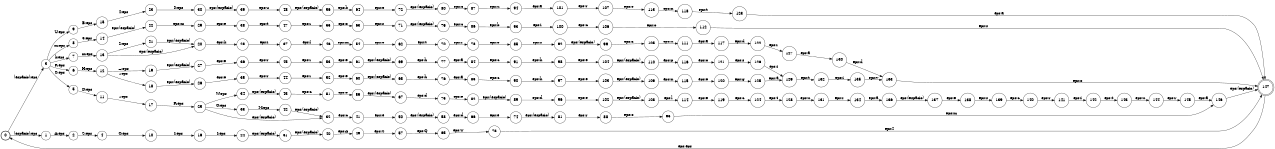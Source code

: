 digraph FST {
rankdir = LR;
size = "8.5,11";
label = "";
center = 1;
orientation = Portrait;
ranksep = "0.4";
nodesep = "0.25";
0 [label = "0", shape = circle, style = bold, fontsize = 14]
	0 -> 3 [label = "(espacio):eps", fontsize = 14];
	0 -> 1 [label = "(espacio):eps", fontsize = 14];
1 [label = "1", shape = circle, style = solid, fontsize = 14]
	1 -> 2 [label = "A:eps", fontsize = 14];
2 [label = "2", shape = circle, style = solid, fontsize = 14]
	2 -> 4 [label = "S:eps", fontsize = 14];
3 [label = "3", shape = circle, style = solid, fontsize = 14]
	3 -> 9 [label = "U:eps", fontsize = 14];
	3 -> 8 [label = "m:eps", fontsize = 14];
	3 -> 7 [label = "k:eps", fontsize = 14];
	3 -> 6 [label = "R:eps", fontsize = 14];
	3 -> 5 [label = "C:eps", fontsize = 14];
4 [label = "4", shape = circle, style = solid, fontsize = 14]
	4 -> 10 [label = "C:eps", fontsize = 14];
5 [label = "5", shape = circle, style = solid, fontsize = 14]
	5 -> 11 [label = "D:eps", fontsize = 14];
6 [label = "6", shape = circle, style = solid, fontsize = 14]
	6 -> 12 [label = "H:eps", fontsize = 14];
7 [label = "7", shape = circle, style = solid, fontsize = 14]
	7 -> 13 [label = "m:eps", fontsize = 14];
8 [label = "8", shape = circle, style = solid, fontsize = 14]
	8 -> 14 [label = "3:eps", fontsize = 14];
9 [label = "9", shape = circle, style = solid, fontsize = 14]
	9 -> 15 [label = "B:eps", fontsize = 14];
10 [label = "10", shape = circle, style = solid, fontsize = 14]
	10 -> 16 [label = "I:eps", fontsize = 14];
11 [label = "11", shape = circle, style = solid, fontsize = 14]
	11 -> 17 [label = "-:eps", fontsize = 14];
12 [label = "12", shape = circle, style = solid, fontsize = 14]
	12 -> 19 [label = "+:eps", fontsize = 14];
	12 -> 18 [label = "-:eps", fontsize = 14];
13 [label = "13", shape = circle, style = solid, fontsize = 14]
	13 -> 21 [label = "2:eps", fontsize = 14];
	13 -> 20 [label = "eps:(espacio)", fontsize = 14];
14 [label = "14", shape = circle, style = solid, fontsize = 14]
	14 -> 22 [label = "eps:(espacio)", fontsize = 14];
15 [label = "15", shape = circle, style = solid, fontsize = 14]
	15 -> 23 [label = "4:eps", fontsize = 14];
16 [label = "16", shape = circle, style = solid, fontsize = 14]
	16 -> 24 [label = "I:eps", fontsize = 14];
17 [label = "17", shape = circle, style = solid, fontsize = 14]
	17 -> 25 [label = "R:eps", fontsize = 14];
18 [label = "18", shape = circle, style = solid, fontsize = 14]
	18 -> 26 [label = "eps:(espacio)", fontsize = 14];
19 [label = "19", shape = circle, style = solid, fontsize = 14]
	19 -> 27 [label = "eps:(espacio)", fontsize = 14];
20 [label = "20", shape = circle, style = solid, fontsize = 14]
	20 -> 28 [label = "eps:k", fontsize = 14];
21 [label = "21", shape = circle, style = solid, fontsize = 14]
	21 -> 20 [label = "eps:(espacio)", fontsize = 14];
22 [label = "22", shape = circle, style = solid, fontsize = 14]
	22 -> 29 [label = "eps:m", fontsize = 14];
23 [label = "23", shape = circle, style = solid, fontsize = 14]
	23 -> 30 [label = "0:eps", fontsize = 14];
24 [label = "24", shape = circle, style = solid, fontsize = 14]
	24 -> 31 [label = "eps:(espacio)", fontsize = 14];
25 [label = "25", shape = circle, style = solid, fontsize = 14]
	25 -> 34 [label = "W:eps", fontsize = 14];
	25 -> 33 [label = "O:eps", fontsize = 14];
	25 -> 32 [label = "eps:(espacio)", fontsize = 14];
26 [label = "26", shape = circle, style = solid, fontsize = 14]
	26 -> 35 [label = "eps:e", fontsize = 14];
27 [label = "27", shape = circle, style = solid, fontsize = 14]
	27 -> 36 [label = "eps:e", fontsize = 14];
28 [label = "28", shape = circle, style = solid, fontsize = 14]
	28 -> 37 [label = "eps:i", fontsize = 14];
29 [label = "29", shape = circle, style = solid, fontsize = 14]
	29 -> 38 [label = "eps:e", fontsize = 14];
30 [label = "30", shape = circle, style = solid, fontsize = 14]
	30 -> 39 [label = "eps:(espacio)", fontsize = 14];
31 [label = "31", shape = circle, style = solid, fontsize = 14]
	31 -> 40 [label = "eps:(espacio)", fontsize = 14];
32 [label = "32", shape = circle, style = solid, fontsize = 14]
	32 -> 41 [label = "eps:c", fontsize = 14];
33 [label = "33", shape = circle, style = solid, fontsize = 14]
	33 -> 42 [label = "M:eps", fontsize = 14];
34 [label = "34", shape = circle, style = solid, fontsize = 14]
	34 -> 43 [label = "eps:(espacio)", fontsize = 14];
35 [label = "35", shape = circle, style = solid, fontsize = 14]
	35 -> 44 [label = "eps:r", fontsize = 14];
36 [label = "36", shape = circle, style = solid, fontsize = 14]
	36 -> 45 [label = "eps:r", fontsize = 14];
37 [label = "37", shape = circle, style = solid, fontsize = 14]
	37 -> 46 [label = "eps:l", fontsize = 14];
38 [label = "38", shape = circle, style = solid, fontsize = 14]
	38 -> 47 [label = "eps:t", fontsize = 14];
39 [label = "39", shape = circle, style = solid, fontsize = 14]
	39 -> 48 [label = "eps:u", fontsize = 14];
40 [label = "40", shape = circle, style = solid, fontsize = 14]
	40 -> 49 [label = "eps:A", fontsize = 14];
41 [label = "41", shape = circle, style = solid, fontsize = 14]
	41 -> 50 [label = "eps:e", fontsize = 14];
42 [label = "42", shape = circle, style = solid, fontsize = 14]
	42 -> 32 [label = "eps:(espacio)", fontsize = 14];
43 [label = "43", shape = circle, style = solid, fontsize = 14]
	43 -> 51 [label = "eps:c", fontsize = 14];
44 [label = "44", shape = circle, style = solid, fontsize = 14]
	44 -> 52 [label = "eps:r", fontsize = 14];
45 [label = "45", shape = circle, style = solid, fontsize = 14]
	45 -> 53 [label = "eps:r", fontsize = 14];
46 [label = "46", shape = circle, style = solid, fontsize = 14]
	46 -> 54 [label = "eps:m", fontsize = 14];
47 [label = "47", shape = circle, style = solid, fontsize = 14]
	47 -> 55 [label = "eps:r", fontsize = 14];
48 [label = "48", shape = circle, style = solid, fontsize = 14]
	48 -> 56 [label = "eps:(espacio)", fontsize = 14];
49 [label = "49", shape = circle, style = solid, fontsize = 14]
	49 -> 57 [label = "eps:S", fontsize = 14];
50 [label = "50", shape = circle, style = solid, fontsize = 14]
	50 -> 58 [label = "eps:(espacio)", fontsize = 14];
51 [label = "51", shape = circle, style = solid, fontsize = 14]
	51 -> 59 [label = "eps:e", fontsize = 14];
52 [label = "52", shape = circle, style = solid, fontsize = 14]
	52 -> 60 [label = "eps:e", fontsize = 14];
53 [label = "53", shape = circle, style = solid, fontsize = 14]
	53 -> 61 [label = "eps:e", fontsize = 14];
54 [label = "54", shape = circle, style = solid, fontsize = 14]
	54 -> 62 [label = "eps:e", fontsize = 14];
55 [label = "55", shape = circle, style = solid, fontsize = 14]
	55 -> 63 [label = "eps:o", fontsize = 14];
56 [label = "56", shape = circle, style = solid, fontsize = 14]
	56 -> 64 [label = "eps:b", fontsize = 14];
57 [label = "57", shape = circle, style = solid, fontsize = 14]
	57 -> 65 [label = "eps:Q", fontsize = 14];
58 [label = "58", shape = circle, style = solid, fontsize = 14]
	58 -> 66 [label = "eps:d", fontsize = 14];
59 [label = "59", shape = circle, style = solid, fontsize = 14]
	59 -> 67 [label = "eps:(espacio)", fontsize = 14];
60 [label = "60", shape = circle, style = solid, fontsize = 14]
	60 -> 68 [label = "eps:(espacio)", fontsize = 14];
61 [label = "61", shape = circle, style = solid, fontsize = 14]
	61 -> 69 [label = "eps:(espacio)", fontsize = 14];
62 [label = "62", shape = circle, style = solid, fontsize = 14]
	62 -> 70 [label = "eps:t", fontsize = 14];
63 [label = "63", shape = circle, style = solid, fontsize = 14]
	63 -> 71 [label = "eps:s", fontsize = 14];
64 [label = "64", shape = circle, style = solid, fontsize = 14]
	64 -> 72 [label = "eps:e", fontsize = 14];
65 [label = "65", shape = circle, style = solid, fontsize = 14]
	65 -> 73 [label = "eps:U", fontsize = 14];
66 [label = "66", shape = circle, style = solid, fontsize = 14]
	66 -> 74 [label = "eps:e", fontsize = 14];
67 [label = "67", shape = circle, style = solid, fontsize = 14]
	67 -> 75 [label = "eps:d", fontsize = 14];
68 [label = "68", shape = circle, style = solid, fontsize = 14]
	68 -> 76 [label = "eps:h", fontsize = 14];
69 [label = "69", shape = circle, style = solid, fontsize = 14]
	69 -> 77 [label = "eps:h", fontsize = 14];
70 [label = "70", shape = circle, style = solid, fontsize = 14]
	70 -> 78 [label = "eps:r", fontsize = 14];
71 [label = "71", shape = circle, style = solid, fontsize = 14]
	71 -> 79 [label = "eps:(espacio)", fontsize = 14];
72 [label = "72", shape = circle, style = solid, fontsize = 14]
	72 -> 80 [label = "eps:(espacio)", fontsize = 14];
73 [label = "73", shape = circle, style = solid, fontsize = 14]
	73 -> 147 [label = "eps:I", fontsize = 14];
74 [label = "74", shape = circle, style = solid, fontsize = 14]
	74 -> 81 [label = "eps:(espacio)", fontsize = 14];
75 [label = "75", shape = circle, style = solid, fontsize = 14]
	75 -> 82 [label = "eps:e", fontsize = 14];
76 [label = "76", shape = circle, style = solid, fontsize = 14]
	76 -> 83 [label = "eps:a", fontsize = 14];
77 [label = "77", shape = circle, style = solid, fontsize = 14]
	77 -> 84 [label = "eps:a", fontsize = 14];
78 [label = "78", shape = circle, style = solid, fontsize = 14]
	78 -> 85 [label = "eps:o", fontsize = 14];
79 [label = "79", shape = circle, style = solid, fontsize = 14]
	79 -> 86 [label = "eps:c", fontsize = 14];
80 [label = "80", shape = circle, style = solid, fontsize = 14]
	80 -> 87 [label = "eps:c", fontsize = 14];
81 [label = "81", shape = circle, style = solid, fontsize = 14]
	81 -> 88 [label = "eps:r", fontsize = 14];
82 [label = "82", shape = circle, style = solid, fontsize = 14]
	82 -> 89 [label = "eps:(espacio)", fontsize = 14];
83 [label = "83", shape = circle, style = solid, fontsize = 14]
	83 -> 90 [label = "eps:c", fontsize = 14];
84 [label = "84", shape = circle, style = solid, fontsize = 14]
	84 -> 91 [label = "eps:c", fontsize = 14];
85 [label = "85", shape = circle, style = solid, fontsize = 14]
	85 -> 92 [label = "eps:s", fontsize = 14];
86 [label = "86", shape = circle, style = solid, fontsize = 14]
	86 -> 93 [label = "eps:b", fontsize = 14];
87 [label = "87", shape = circle, style = solid, fontsize = 14]
	87 -> 94 [label = "eps:u", fontsize = 14];
88 [label = "88", shape = circle, style = solid, fontsize = 14]
	88 -> 95 [label = "eps:o", fontsize = 14];
89 [label = "89", shape = circle, style = solid, fontsize = 14]
	89 -> 96 [label = "eps:d", fontsize = 14];
90 [label = "90", shape = circle, style = solid, fontsize = 14]
	90 -> 97 [label = "eps:h", fontsize = 14];
91 [label = "91", shape = circle, style = solid, fontsize = 14]
	91 -> 98 [label = "eps:h", fontsize = 14];
92 [label = "92", shape = circle, style = solid, fontsize = 14]
	92 -> 99 [label = "eps:(espacio)", fontsize = 14];
93 [label = "93", shape = circle, style = solid, fontsize = 14]
	93 -> 100 [label = "eps:i", fontsize = 14];
94 [label = "94", shape = circle, style = solid, fontsize = 14]
	94 -> 101 [label = "eps:a", fontsize = 14];
95 [label = "95", shape = circle, style = solid, fontsize = 14]
	95 -> 146 [label = "eps:m", fontsize = 14];
96 [label = "96", shape = circle, style = solid, fontsize = 14]
	96 -> 102 [label = "eps:e", fontsize = 14];
97 [label = "97", shape = circle, style = solid, fontsize = 14]
	97 -> 103 [label = "eps:e", fontsize = 14];
98 [label = "98", shape = circle, style = solid, fontsize = 14]
	98 -> 104 [label = "eps:e", fontsize = 14];
99 [label = "99", shape = circle, style = solid, fontsize = 14]
	99 -> 105 [label = "eps:c", fontsize = 14];
100 [label = "100", shape = circle, style = solid, fontsize = 14]
	100 -> 106 [label = "eps:c", fontsize = 14];
101 [label = "101", shape = circle, style = solid, fontsize = 14]
	101 -> 107 [label = "eps:r", fontsize = 14];
102 [label = "102", shape = circle, style = solid, fontsize = 14]
	102 -> 108 [label = "eps:(espacio)", fontsize = 14];
103 [label = "103", shape = circle, style = solid, fontsize = 14]
	103 -> 109 [label = "eps:(espacio)", fontsize = 14];
104 [label = "104", shape = circle, style = solid, fontsize = 14]
	104 -> 110 [label = "eps:(espacio)", fontsize = 14];
105 [label = "105", shape = circle, style = solid, fontsize = 14]
	105 -> 111 [label = "eps:u", fontsize = 14];
106 [label = "106", shape = circle, style = solid, fontsize = 14]
	106 -> 112 [label = "eps:o", fontsize = 14];
107 [label = "107", shape = circle, style = solid, fontsize = 14]
	107 -> 113 [label = "eps:e", fontsize = 14];
108 [label = "108", shape = circle, style = solid, fontsize = 14]
	108 -> 114 [label = "eps:l", fontsize = 14];
109 [label = "109", shape = circle, style = solid, fontsize = 14]
	109 -> 115 [label = "eps:n", fontsize = 14];
110 [label = "110", shape = circle, style = solid, fontsize = 14]
	110 -> 116 [label = "eps:p", fontsize = 14];
111 [label = "111", shape = circle, style = solid, fontsize = 14]
	111 -> 117 [label = "eps:a", fontsize = 14];
112 [label = "112", shape = circle, style = solid, fontsize = 14]
	112 -> 147 [label = "eps:s", fontsize = 14];
113 [label = "113", shape = circle, style = solid, fontsize = 14]
	113 -> 118 [label = "eps:n", fontsize = 14];
114 [label = "114", shape = circle, style = solid, fontsize = 14]
	114 -> 119 [label = "eps:e", fontsize = 14];
115 [label = "115", shape = circle, style = solid, fontsize = 14]
	115 -> 120 [label = "eps:e", fontsize = 14];
116 [label = "116", shape = circle, style = solid, fontsize = 14]
	116 -> 121 [label = "eps:o", fontsize = 14];
117 [label = "117", shape = circle, style = solid, fontsize = 14]
	117 -> 122 [label = "eps:d", fontsize = 14];
118 [label = "118", shape = circle, style = solid, fontsize = 14]
	118 -> 123 [label = "eps:t", fontsize = 14];
119 [label = "119", shape = circle, style = solid, fontsize = 14]
	119 -> 124 [label = "eps:c", fontsize = 14];
120 [label = "120", shape = circle, style = solid, fontsize = 14]
	120 -> 125 [label = "eps:g", fontsize = 14];
121 [label = "121", shape = circle, style = solid, fontsize = 14]
	121 -> 126 [label = "eps:s", fontsize = 14];
122 [label = "122", shape = circle, style = solid, fontsize = 14]
	122 -> 127 [label = "eps:r", fontsize = 14];
123 [label = "123", shape = circle, style = solid, fontsize = 14]
	123 -> 147 [label = "eps:a", fontsize = 14];
124 [label = "124", shape = circle, style = solid, fontsize = 14]
	124 -> 128 [label = "eps:t", fontsize = 14];
125 [label = "125", shape = circle, style = solid, fontsize = 14]
	125 -> 129 [label = "eps:a", fontsize = 14];
126 [label = "126", shape = circle, style = solid, fontsize = 14]
	126 -> 129 [label = "eps:i", fontsize = 14];
127 [label = "127", shape = circle, style = solid, fontsize = 14]
	127 -> 130 [label = "eps:a", fontsize = 14];
128 [label = "128", shape = circle, style = solid, fontsize = 14]
	128 -> 131 [label = "eps:u", fontsize = 14];
129 [label = "129", shape = circle, style = solid, fontsize = 14]
	129 -> 132 [label = "eps:t", fontsize = 14];
130 [label = "130", shape = circle, style = solid, fontsize = 14]
	130 -> 133 [label = "eps:d", fontsize = 14];
131 [label = "131", shape = circle, style = solid, fontsize = 14]
	131 -> 134 [label = "eps:r", fontsize = 14];
132 [label = "132", shape = circle, style = solid, fontsize = 14]
	132 -> 135 [label = "eps:i", fontsize = 14];
133 [label = "133", shape = circle, style = solid, fontsize = 14]
	133 -> 147 [label = "eps:o", fontsize = 14];
134 [label = "134", shape = circle, style = solid, fontsize = 14]
	134 -> 136 [label = "eps:a", fontsize = 14];
135 [label = "135", shape = circle, style = solid, fontsize = 14]
	135 -> 133 [label = "eps:v", fontsize = 14];
136 [label = "136", shape = circle, style = solid, fontsize = 14]
	136 -> 137 [label = "eps:(espacio)", fontsize = 14];
137 [label = "137", shape = circle, style = solid, fontsize = 14]
	137 -> 138 [label = "eps:e", fontsize = 14];
138 [label = "138", shape = circle, style = solid, fontsize = 14]
	138 -> 139 [label = "eps:s", fontsize = 14];
139 [label = "139", shape = circle, style = solid, fontsize = 14]
	139 -> 140 [label = "eps:c", fontsize = 14];
140 [label = "140", shape = circle, style = solid, fontsize = 14]
	140 -> 141 [label = "eps:r", fontsize = 14];
141 [label = "141", shape = circle, style = solid, fontsize = 14]
	141 -> 142 [label = "eps:i", fontsize = 14];
142 [label = "142", shape = circle, style = solid, fontsize = 14]
	142 -> 143 [label = "eps:t", fontsize = 14];
143 [label = "143", shape = circle, style = solid, fontsize = 14]
	143 -> 144 [label = "eps:u", fontsize = 14];
144 [label = "144", shape = circle, style = solid, fontsize = 14]
	144 -> 145 [label = "eps:r", fontsize = 14];
145 [label = "145", shape = circle, style = solid, fontsize = 14]
	145 -> 146 [label = "eps:a", fontsize = 14];
146 [label = "146", shape = circle, style = solid, fontsize = 14]
	146 -> 147 [label = "eps:(espacio)", fontsize = 14];
147 [label = "147", shape = doublecircle, style = solid, fontsize = 14]
	147 -> 0 [label = "eps:eps", fontsize = 14];
}
